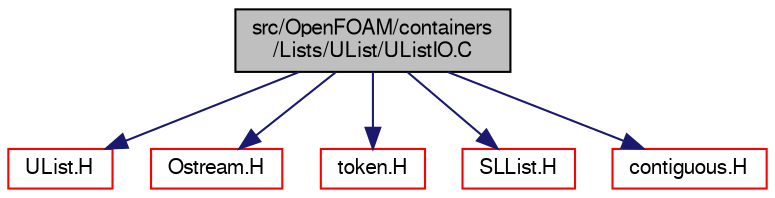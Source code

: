 digraph "src/OpenFOAM/containers/Lists/UList/UListIO.C"
{
  bgcolor="transparent";
  edge [fontname="FreeSans",fontsize="10",labelfontname="FreeSans",labelfontsize="10"];
  node [fontname="FreeSans",fontsize="10",shape=record];
  Node1 [label="src/OpenFOAM/containers\l/Lists/UList/UListIO.C",height=0.2,width=0.4,color="black", fillcolor="grey75", style="filled" fontcolor="black"];
  Node1 -> Node2 [color="midnightblue",fontsize="10",style="solid",fontname="FreeSans"];
  Node2 [label="UList.H",height=0.2,width=0.4,color="red",URL="$a07210.html"];
  Node1 -> Node3 [color="midnightblue",fontsize="10",style="solid",fontname="FreeSans"];
  Node3 [label="Ostream.H",height=0.2,width=0.4,color="red",URL="$a07323.html"];
  Node1 -> Node4 [color="midnightblue",fontsize="10",style="solid",fontname="FreeSans"];
  Node4 [label="token.H",height=0.2,width=0.4,color="red",URL="$a07364.html"];
  Node1 -> Node5 [color="midnightblue",fontsize="10",style="solid",fontname="FreeSans"];
  Node5 [label="SLList.H",height=0.2,width=0.4,color="red",URL="$a07153.html"];
  Node1 -> Node6 [color="midnightblue",fontsize="10",style="solid",fontname="FreeSans"];
  Node6 [label="contiguous.H",height=0.2,width=0.4,color="red",URL="$a08354.html",tooltip="Template function to specify if the data of a type are contiguous. "];
}
